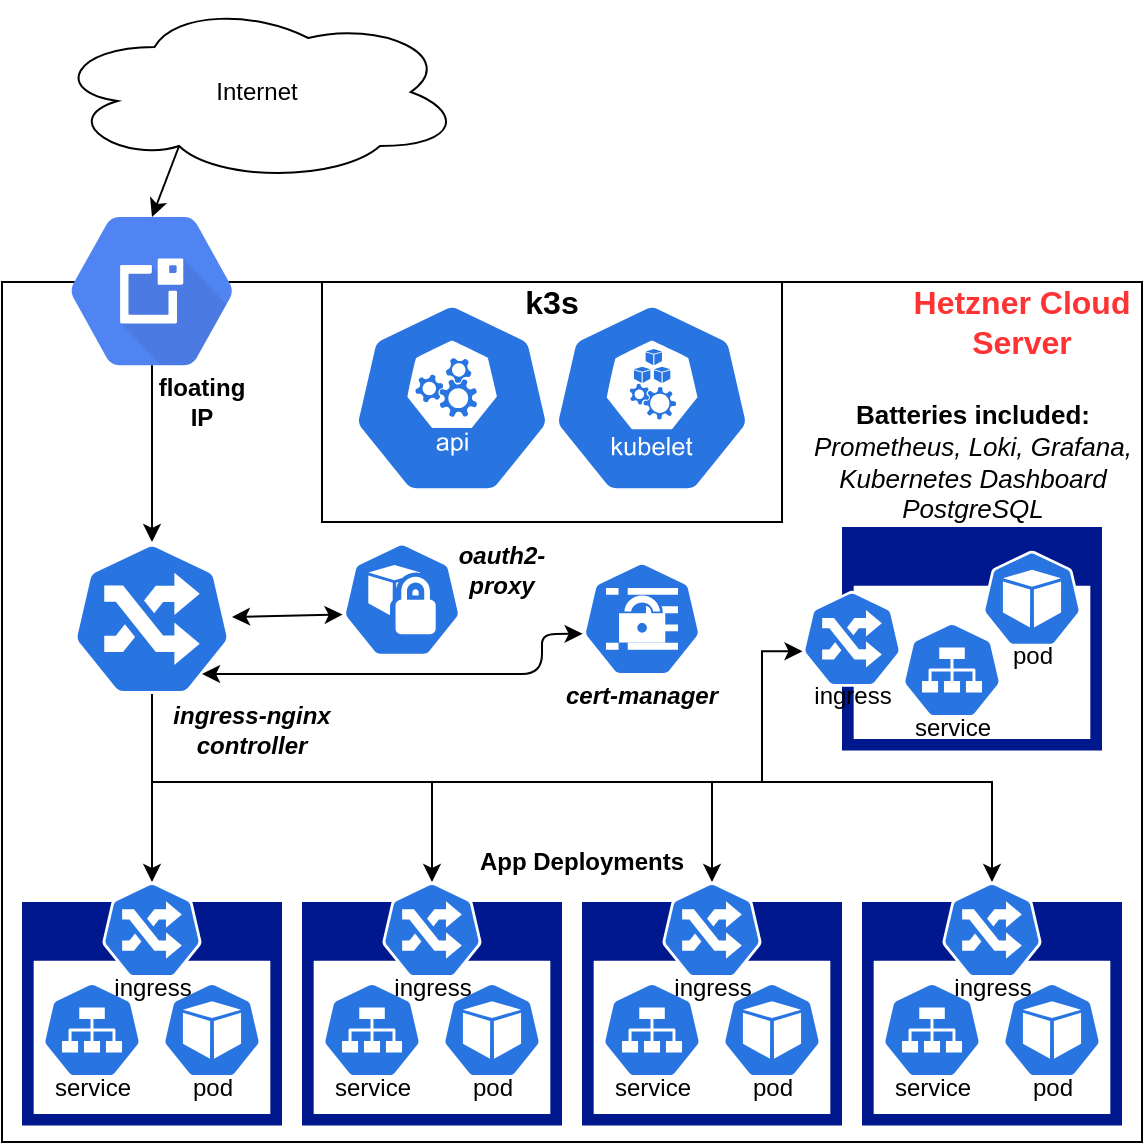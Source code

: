 <mxfile version="14.9.3" type="device"><diagram id="WI9T0HZ2pTsCkuznbFz-" name="Page-1"><mxGraphModel dx="1220" dy="1136" grid="1" gridSize="10" guides="1" tooltips="1" connect="1" arrows="1" fold="1" page="1" pageScale="1" pageWidth="1169" pageHeight="827" math="0" shadow="0"><root><mxCell id="0"/><mxCell id="1" parent="0"/><mxCell id="z9gWMMGUZ1XmhspUi4hK-51" value="" style="rounded=0;whiteSpace=wrap;html=1;" parent="1" vertex="1"><mxGeometry x="310" y="270" width="570" height="430" as="geometry"/></mxCell><mxCell id="z9gWMMGUZ1XmhspUi4hK-14" value="" style="group" parent="1" vertex="1" connectable="0"><mxGeometry x="600" y="580" width="130" height="111.8" as="geometry"/></mxCell><mxCell id="z9gWMMGUZ1XmhspUi4hK-9" value="" style="aspect=fixed;pointerEvents=1;shadow=0;dashed=0;html=1;strokeColor=none;labelPosition=center;verticalLabelPosition=bottom;verticalAlign=top;align=center;fillColor=#00188D;shape=mxgraph.mscae.enterprise.application_blank" parent="z9gWMMGUZ1XmhspUi4hK-14" vertex="1"><mxGeometry width="130" height="111.8" as="geometry"/></mxCell><mxCell id="z9gWMMGUZ1XmhspUi4hK-10" value="&lt;br&gt;&lt;br&gt;&lt;br&gt;&lt;br&gt;pod" style="html=1;dashed=0;whitespace=wrap;fillColor=#2875E2;strokeColor=#ffffff;points=[[0.005,0.63,0],[0.1,0.2,0],[0.9,0.2,0],[0.5,0,0],[0.995,0.63,0],[0.72,0.99,0],[0.5,1,0],[0.28,0.99,0]];shape=mxgraph.kubernetes.icon;prIcon=pod" parent="z9gWMMGUZ1XmhspUi4hK-14" vertex="1"><mxGeometry x="70" y="40" width="50" height="48" as="geometry"/></mxCell><mxCell id="z9gWMMGUZ1XmhspUi4hK-11" value="&lt;br&gt;&lt;span style=&quot;font-size: 10px&quot;&gt;&lt;br&gt;&lt;br&gt;&lt;br&gt;&lt;/span&gt;service" style="html=1;dashed=0;whitespace=wrap;fillColor=#2875E2;strokeColor=#ffffff;points=[[0.005,0.63,0],[0.1,0.2,0],[0.9,0.2,0],[0.5,0,0],[0.995,0.63,0],[0.72,0.99,0],[0.5,1,0],[0.28,0.99,0]];shape=mxgraph.kubernetes.icon;prIcon=svc" parent="z9gWMMGUZ1XmhspUi4hK-14" vertex="1"><mxGeometry x="10" y="40" width="50" height="48" as="geometry"/></mxCell><mxCell id="z9gWMMGUZ1XmhspUi4hK-19" value="&lt;br&gt;&lt;br&gt;&lt;br&gt;&lt;br&gt;ingress" style="html=1;dashed=0;whitespace=wrap;fillColor=#2875E2;strokeColor=#ffffff;points=[[0.005,0.63,0],[0.1,0.2,0],[0.9,0.2,0],[0.5,0,0],[0.995,0.63,0],[0.72,0.99,0],[0.5,1,0],[0.28,0.99,0]];shape=mxgraph.kubernetes.icon;prIcon=ing" parent="z9gWMMGUZ1XmhspUi4hK-14" vertex="1"><mxGeometry x="40" y="-10" width="50" height="48" as="geometry"/></mxCell><mxCell id="z9gWMMGUZ1XmhspUi4hK-20" value="" style="group" parent="1" vertex="1" connectable="0"><mxGeometry x="740" y="580" width="130" height="111.8" as="geometry"/></mxCell><mxCell id="z9gWMMGUZ1XmhspUi4hK-21" value="" style="aspect=fixed;pointerEvents=1;shadow=0;dashed=0;html=1;strokeColor=none;labelPosition=center;verticalLabelPosition=bottom;verticalAlign=top;align=center;fillColor=#00188D;shape=mxgraph.mscae.enterprise.application_blank" parent="z9gWMMGUZ1XmhspUi4hK-20" vertex="1"><mxGeometry width="130" height="111.8" as="geometry"/></mxCell><mxCell id="z9gWMMGUZ1XmhspUi4hK-22" value="&lt;br&gt;&lt;br&gt;&lt;br&gt;&lt;br&gt;pod" style="html=1;dashed=0;whitespace=wrap;fillColor=#2875E2;strokeColor=#ffffff;points=[[0.005,0.63,0],[0.1,0.2,0],[0.9,0.2,0],[0.5,0,0],[0.995,0.63,0],[0.72,0.99,0],[0.5,1,0],[0.28,0.99,0]];shape=mxgraph.kubernetes.icon;prIcon=pod" parent="z9gWMMGUZ1XmhspUi4hK-20" vertex="1"><mxGeometry x="70" y="40" width="50" height="48" as="geometry"/></mxCell><mxCell id="z9gWMMGUZ1XmhspUi4hK-23" value="&lt;br&gt;&lt;span style=&quot;font-size: 10px&quot;&gt;&lt;br&gt;&lt;br&gt;&lt;br&gt;&lt;/span&gt;service" style="html=1;dashed=0;whitespace=wrap;fillColor=#2875E2;strokeColor=#ffffff;points=[[0.005,0.63,0],[0.1,0.2,0],[0.9,0.2,0],[0.5,0,0],[0.995,0.63,0],[0.72,0.99,0],[0.5,1,0],[0.28,0.99,0]];shape=mxgraph.kubernetes.icon;prIcon=svc" parent="z9gWMMGUZ1XmhspUi4hK-20" vertex="1"><mxGeometry x="10" y="40" width="50" height="48" as="geometry"/></mxCell><mxCell id="z9gWMMGUZ1XmhspUi4hK-24" value="&lt;br&gt;&lt;br&gt;&lt;br&gt;&lt;br&gt;ingress" style="html=1;dashed=0;whitespace=wrap;fillColor=#2875E2;strokeColor=#ffffff;points=[[0.005,0.63,0],[0.1,0.2,0],[0.9,0.2,0],[0.5,0,0],[0.995,0.63,0],[0.72,0.99,0],[0.5,1,0],[0.28,0.99,0]];shape=mxgraph.kubernetes.icon;prIcon=ing" parent="z9gWMMGUZ1XmhspUi4hK-20" vertex="1"><mxGeometry x="40" y="-10" width="50" height="48" as="geometry"/></mxCell><mxCell id="z9gWMMGUZ1XmhspUi4hK-26" value="" style="group" parent="1" vertex="1" connectable="0"><mxGeometry x="460" y="580" width="130" height="111.8" as="geometry"/></mxCell><mxCell id="z9gWMMGUZ1XmhspUi4hK-27" value="" style="aspect=fixed;pointerEvents=1;shadow=0;dashed=0;html=1;strokeColor=none;labelPosition=center;verticalLabelPosition=bottom;verticalAlign=top;align=center;fillColor=#00188D;shape=mxgraph.mscae.enterprise.application_blank" parent="z9gWMMGUZ1XmhspUi4hK-26" vertex="1"><mxGeometry width="130" height="111.8" as="geometry"/></mxCell><mxCell id="z9gWMMGUZ1XmhspUi4hK-28" value="&lt;br&gt;&lt;br&gt;&lt;br&gt;&lt;br&gt;pod" style="html=1;dashed=0;whitespace=wrap;fillColor=#2875E2;strokeColor=#ffffff;points=[[0.005,0.63,0],[0.1,0.2,0],[0.9,0.2,0],[0.5,0,0],[0.995,0.63,0],[0.72,0.99,0],[0.5,1,0],[0.28,0.99,0]];shape=mxgraph.kubernetes.icon;prIcon=pod" parent="z9gWMMGUZ1XmhspUi4hK-26" vertex="1"><mxGeometry x="70" y="40" width="50" height="48" as="geometry"/></mxCell><mxCell id="z9gWMMGUZ1XmhspUi4hK-29" value="&lt;br&gt;&lt;span style=&quot;font-size: 10px&quot;&gt;&lt;br&gt;&lt;br&gt;&lt;br&gt;&lt;/span&gt;service" style="html=1;dashed=0;whitespace=wrap;fillColor=#2875E2;strokeColor=#ffffff;points=[[0.005,0.63,0],[0.1,0.2,0],[0.9,0.2,0],[0.5,0,0],[0.995,0.63,0],[0.72,0.99,0],[0.5,1,0],[0.28,0.99,0]];shape=mxgraph.kubernetes.icon;prIcon=svc" parent="z9gWMMGUZ1XmhspUi4hK-26" vertex="1"><mxGeometry x="10" y="40" width="50" height="48" as="geometry"/></mxCell><mxCell id="z9gWMMGUZ1XmhspUi4hK-30" value="&lt;br&gt;&lt;br&gt;&lt;br&gt;&lt;br&gt;ingress" style="html=1;dashed=0;whitespace=wrap;fillColor=#2875E2;strokeColor=#ffffff;points=[[0.005,0.63,0],[0.1,0.2,0],[0.9,0.2,0],[0.5,0,0],[0.995,0.63,0],[0.72,0.99,0],[0.5,1,0],[0.28,0.99,0]];shape=mxgraph.kubernetes.icon;prIcon=ing" parent="z9gWMMGUZ1XmhspUi4hK-26" vertex="1"><mxGeometry x="40" y="-10" width="50" height="48" as="geometry"/></mxCell><mxCell id="z9gWMMGUZ1XmhspUi4hK-31" value="" style="group" parent="1" vertex="1" connectable="0"><mxGeometry x="320" y="580" width="560" height="120" as="geometry"/></mxCell><mxCell id="z9gWMMGUZ1XmhspUi4hK-32" value="" style="aspect=fixed;pointerEvents=1;shadow=0;dashed=0;html=1;strokeColor=none;labelPosition=center;verticalLabelPosition=bottom;verticalAlign=top;align=center;fillColor=#00188D;shape=mxgraph.mscae.enterprise.application_blank" parent="z9gWMMGUZ1XmhspUi4hK-31" vertex="1"><mxGeometry width="130" height="111.8" as="geometry"/></mxCell><mxCell id="z9gWMMGUZ1XmhspUi4hK-33" value="&lt;br&gt;&lt;br&gt;&lt;br&gt;&lt;br&gt;pod" style="html=1;dashed=0;whitespace=wrap;fillColor=#2875E2;strokeColor=#ffffff;points=[[0.005,0.63,0],[0.1,0.2,0],[0.9,0.2,0],[0.5,0,0],[0.995,0.63,0],[0.72,0.99,0],[0.5,1,0],[0.28,0.99,0]];shape=mxgraph.kubernetes.icon;prIcon=pod" parent="z9gWMMGUZ1XmhspUi4hK-31" vertex="1"><mxGeometry x="70" y="40" width="50" height="48" as="geometry"/></mxCell><mxCell id="z9gWMMGUZ1XmhspUi4hK-34" value="&lt;br&gt;&lt;span style=&quot;font-size: 10px&quot;&gt;&lt;br&gt;&lt;br&gt;&lt;br&gt;&lt;/span&gt;service" style="html=1;dashed=0;whitespace=wrap;fillColor=#2875E2;strokeColor=#ffffff;points=[[0.005,0.63,0],[0.1,0.2,0],[0.9,0.2,0],[0.5,0,0],[0.995,0.63,0],[0.72,0.99,0],[0.5,1,0],[0.28,0.99,0]];shape=mxgraph.kubernetes.icon;prIcon=svc" parent="z9gWMMGUZ1XmhspUi4hK-31" vertex="1"><mxGeometry x="10" y="40" width="50" height="48" as="geometry"/></mxCell><mxCell id="z9gWMMGUZ1XmhspUi4hK-35" value="&lt;br&gt;&lt;br&gt;&lt;br&gt;&lt;br&gt;ingress" style="html=1;dashed=0;whitespace=wrap;fillColor=#2875E2;strokeColor=#ffffff;points=[[0.005,0.63,0],[0.1,0.2,0],[0.9,0.2,0],[0.5,0,0],[0.995,0.63,0],[0.72,0.99,0],[0.5,1,0],[0.28,0.99,0]];shape=mxgraph.kubernetes.icon;prIcon=ing" parent="z9gWMMGUZ1XmhspUi4hK-31" vertex="1"><mxGeometry x="40" y="-10" width="50" height="48" as="geometry"/></mxCell><mxCell id="z9gWMMGUZ1XmhspUi4hK-38" value="" style="edgeStyle=orthogonalEdgeStyle;rounded=0;orthogonalLoop=1;jettySize=auto;html=1;entryX=0.5;entryY=0;entryDx=0;entryDy=0;entryPerimeter=0;" parent="1" source="z9gWMMGUZ1XmhspUi4hK-36" target="z9gWMMGUZ1XmhspUi4hK-35" edge="1"><mxGeometry relative="1" as="geometry"><mxPoint x="385" y="555.2" as="targetPoint"/></mxGeometry></mxCell><mxCell id="z9gWMMGUZ1XmhspUi4hK-36" value="&amp;nbsp;" style="html=1;dashed=0;whitespace=wrap;fillColor=#2875E2;strokeColor=#ffffff;points=[[0.005,0.63,0],[0.1,0.2,0],[0.9,0.2,0],[0.5,0,0],[0.995,0.63,0],[0.72,0.99,0],[0.5,1,0],[0.28,0.99,0]];shape=mxgraph.kubernetes.icon;prIcon=ing" parent="1" vertex="1"><mxGeometry x="345" y="400" width="80" height="76.8" as="geometry"/></mxCell><mxCell id="z9gWMMGUZ1XmhspUi4hK-39" value="" style="edgeStyle=orthogonalEdgeStyle;rounded=0;orthogonalLoop=1;jettySize=auto;html=1;entryX=0.5;entryY=0;entryDx=0;entryDy=0;entryPerimeter=0;" parent="1" target="z9gWMMGUZ1XmhspUi4hK-30" edge="1"><mxGeometry relative="1" as="geometry"><mxPoint x="385" y="476" as="sourcePoint"/><mxPoint x="395" y="580" as="targetPoint"/><Array as="points"><mxPoint x="385" y="520"/><mxPoint x="525" y="520"/></Array></mxGeometry></mxCell><mxCell id="z9gWMMGUZ1XmhspUi4hK-40" value="" style="edgeStyle=orthogonalEdgeStyle;rounded=0;orthogonalLoop=1;jettySize=auto;html=1;entryX=0.5;entryY=0;entryDx=0;entryDy=0;entryPerimeter=0;exitX=0.5;exitY=1;exitDx=0;exitDy=0;exitPerimeter=0;" parent="1" source="z9gWMMGUZ1XmhspUi4hK-36" target="z9gWMMGUZ1XmhspUi4hK-19" edge="1"><mxGeometry relative="1" as="geometry"><mxPoint x="395" y="486" as="sourcePoint"/><mxPoint x="535" y="580" as="targetPoint"/><Array as="points"><mxPoint x="385" y="520"/><mxPoint x="665" y="520"/></Array></mxGeometry></mxCell><mxCell id="z9gWMMGUZ1XmhspUi4hK-41" value="" style="edgeStyle=orthogonalEdgeStyle;rounded=0;orthogonalLoop=1;jettySize=auto;html=1;entryX=0.5;entryY=0;entryDx=0;entryDy=0;entryPerimeter=0;exitX=0.5;exitY=1;exitDx=0;exitDy=0;exitPerimeter=0;" parent="1" source="z9gWMMGUZ1XmhspUi4hK-36" target="z9gWMMGUZ1XmhspUi4hK-24" edge="1"><mxGeometry relative="1" as="geometry"><mxPoint x="390" y="470" as="sourcePoint"/><mxPoint x="675" y="580" as="targetPoint"/><Array as="points"><mxPoint x="385" y="520"/><mxPoint x="805" y="520"/></Array></mxGeometry></mxCell><mxCell id="z9gWMMGUZ1XmhspUi4hK-42" value="App Deployments" style="text;html=1;strokeColor=none;fillColor=none;align=center;verticalAlign=middle;whiteSpace=wrap;rounded=0;fontStyle=1" parent="1" vertex="1"><mxGeometry x="540" y="550" width="120" height="20" as="geometry"/></mxCell><mxCell id="z9gWMMGUZ1XmhspUi4hK-43" value="" style="html=1;dashed=0;whitespace=wrap;fillColor=#2875E2;strokeColor=#ffffff;points=[[0.005,0.63,0],[0.1,0.2,0],[0.9,0.2,0],[0.5,0,0],[0.995,0.63,0],[0.72,0.99,0],[0.5,1,0],[0.28,0.99,0]];shape=mxgraph.kubernetes.icon;prIcon=secret" parent="1" vertex="1"><mxGeometry x="600" y="409.6" width="60" height="57.6" as="geometry"/></mxCell><mxCell id="z9gWMMGUZ1XmhspUi4hK-44" value="ingress-nginx controller" style="text;html=1;strokeColor=none;fillColor=none;align=center;verticalAlign=middle;whiteSpace=wrap;rounded=0;fontStyle=3" parent="1" vertex="1"><mxGeometry x="390" y="484.3" width="90" height="20" as="geometry"/></mxCell><mxCell id="z9gWMMGUZ1XmhspUi4hK-46" value="" style="endArrow=classic;startArrow=classic;html=1;entryX=0.005;entryY=0.63;entryDx=0;entryDy=0;entryPerimeter=0;exitX=0.813;exitY=0.859;exitDx=0;exitDy=0;exitPerimeter=0;" parent="1" source="z9gWMMGUZ1XmhspUi4hK-36" target="z9gWMMGUZ1XmhspUi4hK-43" edge="1"><mxGeometry width="50" height="50" relative="1" as="geometry"><mxPoint x="380" y="400" as="sourcePoint"/><mxPoint x="430" y="350" as="targetPoint"/><Array as="points"><mxPoint x="580" y="466"/><mxPoint x="580" y="446"/></Array></mxGeometry></mxCell><mxCell id="z9gWMMGUZ1XmhspUi4hK-50" value="" style="html=1;fillColor=#5184F3;strokeColor=none;verticalAlign=bottom;labelPosition=center;verticalLabelPosition=top;align=center;spacingTop=-6;fontSize=11;fontStyle=1;fontColor=#999999;shape=mxgraph.gcp2.hexIcon;prIcon=cloud_external_ip_addresses;labelBorderColor=none;" parent="1" vertex="1"><mxGeometry x="323.5" y="220" width="123" height="109.02" as="geometry"/></mxCell><mxCell id="z9gWMMGUZ1XmhspUi4hK-52" value="" style="group" parent="1" vertex="1" connectable="0"><mxGeometry x="470" y="270" width="230" height="120" as="geometry"/></mxCell><mxCell id="z9gWMMGUZ1XmhspUi4hK-48" value="" style="rounded=0;whiteSpace=wrap;html=1;" parent="z9gWMMGUZ1XmhspUi4hK-52" vertex="1"><mxGeometry width="230" height="120" as="geometry"/></mxCell><mxCell id="z9gWMMGUZ1XmhspUi4hK-1" value="" style="html=1;dashed=0;whitespace=wrap;fillColor=#2875E2;strokeColor=#ffffff;points=[[0.005,0.63,0],[0.1,0.2,0],[0.9,0.2,0],[0.5,0,0],[0.995,0.63,0],[0.72,0.99,0],[0.5,1,0],[0.28,0.99,0]];shape=mxgraph.kubernetes.icon;prIcon=api" parent="z9gWMMGUZ1XmhspUi4hK-52" vertex="1"><mxGeometry x="15" y="10" width="100" height="96" as="geometry"/></mxCell><mxCell id="z9gWMMGUZ1XmhspUi4hK-3" value="" style="html=1;dashed=0;whitespace=wrap;fillColor=#2875E2;strokeColor=#ffffff;points=[[0.005,0.63,0],[0.1,0.2,0],[0.9,0.2,0],[0.5,0,0],[0.995,0.63,0],[0.72,0.99,0],[0.5,1,0],[0.28,0.99,0]];shape=mxgraph.kubernetes.icon;prIcon=kubelet" parent="z9gWMMGUZ1XmhspUi4hK-52" vertex="1"><mxGeometry x="115" y="10" width="100" height="96" as="geometry"/></mxCell><mxCell id="z9gWMMGUZ1XmhspUi4hK-49" value="&lt;b&gt;&lt;font style=&quot;font-size: 16px&quot;&gt;k3s&lt;/font&gt;&lt;/b&gt;" style="text;html=1;strokeColor=none;fillColor=none;align=center;verticalAlign=middle;whiteSpace=wrap;rounded=0;" parent="z9gWMMGUZ1XmhspUi4hK-52" vertex="1"><mxGeometry x="95" width="40" height="20" as="geometry"/></mxCell><mxCell id="z9gWMMGUZ1XmhspUi4hK-53" value="" style="endArrow=classic;html=1;exitX=0.5;exitY=0.84;exitDx=0;exitDy=0;exitPerimeter=0;entryX=0.5;entryY=0;entryDx=0;entryDy=0;entryPerimeter=0;" parent="1" source="z9gWMMGUZ1XmhspUi4hK-50" target="z9gWMMGUZ1XmhspUi4hK-36" edge="1"><mxGeometry width="50" height="50" relative="1" as="geometry"><mxPoint x="380" y="340" as="sourcePoint"/><mxPoint x="430" y="290" as="targetPoint"/></mxGeometry></mxCell><mxCell id="z9gWMMGUZ1XmhspUi4hK-54" value="floating IP" style="text;html=1;strokeColor=none;fillColor=none;align=center;verticalAlign=middle;whiteSpace=wrap;rounded=0;fontStyle=1" parent="1" vertex="1"><mxGeometry x="390" y="320" width="40" height="20" as="geometry"/></mxCell><mxCell id="z9gWMMGUZ1XmhspUi4hK-55" value="Internet" style="ellipse;shape=cloud;whiteSpace=wrap;html=1;align=center;" parent="1" vertex="1"><mxGeometry x="335" y="130" width="205" height="90" as="geometry"/></mxCell><mxCell id="z9gWMMGUZ1XmhspUi4hK-56" value="" style="endArrow=classic;html=1;exitX=0.31;exitY=0.8;exitDx=0;exitDy=0;exitPerimeter=0;entryX=0.5;entryY=0.16;entryDx=0;entryDy=0;entryPerimeter=0;" parent="1" source="z9gWMMGUZ1XmhspUi4hK-55" target="z9gWMMGUZ1XmhspUi4hK-50" edge="1"><mxGeometry width="50" height="50" relative="1" as="geometry"><mxPoint x="460" y="260" as="sourcePoint"/><mxPoint x="510" y="210" as="targetPoint"/></mxGeometry></mxCell><mxCell id="z9gWMMGUZ1XmhspUi4hK-59" value="Hetzner Cloud&lt;br style=&quot;font-size: 16px;&quot;&gt;Server" style="text;html=1;strokeColor=none;fillColor=none;align=center;verticalAlign=middle;whiteSpace=wrap;rounded=0;fontStyle=1;fontSize=16;fontColor=#FF3333;" parent="1" vertex="1"><mxGeometry x="760" y="270" width="120" height="40" as="geometry"/></mxCell><mxCell id="z9gWMMGUZ1XmhspUi4hK-61" value="" style="group" parent="1" vertex="1" connectable="0"><mxGeometry x="730" y="392.5" width="130" height="111.8" as="geometry"/></mxCell><mxCell id="z9gWMMGUZ1XmhspUi4hK-62" value="" style="aspect=fixed;pointerEvents=1;shadow=0;dashed=0;html=1;strokeColor=none;labelPosition=center;verticalLabelPosition=bottom;verticalAlign=top;align=center;fillColor=#00188D;shape=mxgraph.mscae.enterprise.application_blank" parent="z9gWMMGUZ1XmhspUi4hK-61" vertex="1"><mxGeometry width="130" height="111.8" as="geometry"/></mxCell><mxCell id="z9gWMMGUZ1XmhspUi4hK-63" value="&lt;br&gt;&lt;br&gt;&lt;br&gt;&lt;br&gt;pod" style="html=1;dashed=0;whitespace=wrap;fillColor=#2875E2;strokeColor=#ffffff;points=[[0.005,0.63,0],[0.1,0.2,0],[0.9,0.2,0],[0.5,0,0],[0.995,0.63,0],[0.72,0.99,0],[0.5,1,0],[0.28,0.99,0]];shape=mxgraph.kubernetes.icon;prIcon=pod" parent="z9gWMMGUZ1XmhspUi4hK-61" vertex="1"><mxGeometry x="70" y="11.8" width="50" height="48" as="geometry"/></mxCell><mxCell id="z9gWMMGUZ1XmhspUi4hK-64" value="&lt;br&gt;&lt;span style=&quot;font-size: 10px&quot;&gt;&lt;br&gt;&lt;br&gt;&lt;br&gt;&lt;/span&gt;service" style="html=1;dashed=0;whitespace=wrap;fillColor=#2875E2;strokeColor=#ffffff;points=[[0.005,0.63,0],[0.1,0.2,0],[0.9,0.2,0],[0.5,0,0],[0.995,0.63,0],[0.72,0.99,0],[0.5,1,0],[0.28,0.99,0]];shape=mxgraph.kubernetes.icon;prIcon=svc" parent="z9gWMMGUZ1XmhspUi4hK-61" vertex="1"><mxGeometry x="30" y="47.5" width="50" height="48" as="geometry"/></mxCell><mxCell id="z9gWMMGUZ1XmhspUi4hK-65" value="&lt;br&gt;&lt;br&gt;&lt;br&gt;&lt;br&gt;ingress" style="html=1;dashed=0;whitespace=wrap;fillColor=#2875E2;strokeColor=#ffffff;points=[[0.005,0.63,0],[0.1,0.2,0],[0.9,0.2,0],[0.5,0,0],[0.995,0.63,0],[0.72,0.99,0],[0.5,1,0],[0.28,0.99,0]];shape=mxgraph.kubernetes.icon;prIcon=ing;labelBorderColor=none;labelBackgroundColor=none;fontStyle=0;align=center;" parent="z9gWMMGUZ1XmhspUi4hK-61" vertex="1"><mxGeometry x="-20" y="31.9" width="50" height="48" as="geometry"/></mxCell><mxCell id="z9gWMMGUZ1XmhspUi4hK-66" value="" style="edgeStyle=orthogonalEdgeStyle;rounded=0;orthogonalLoop=1;jettySize=auto;html=1;entryX=0.005;entryY=0.63;entryDx=0;entryDy=0;entryPerimeter=0;exitX=0.5;exitY=1;exitDx=0;exitDy=0;exitPerimeter=0;" parent="1" source="z9gWMMGUZ1XmhspUi4hK-36" target="z9gWMMGUZ1XmhspUi4hK-65" edge="1"><mxGeometry relative="1" as="geometry"><mxPoint x="395" y="486.8" as="sourcePoint"/><mxPoint x="815" y="580" as="targetPoint"/><Array as="points"><mxPoint x="385" y="520"/><mxPoint x="690" y="520"/><mxPoint x="690" y="455"/></Array></mxGeometry></mxCell><mxCell id="z9gWMMGUZ1XmhspUi4hK-67" value="&lt;b&gt;Batteries included:&lt;br&gt;&lt;/b&gt;&lt;i&gt;Prometheus, Loki, Grafana,&lt;br style=&quot;font-size: 13px&quot;&gt;Kubernetes Dashboard&lt;br&gt;PostgreSQL&lt;/i&gt;" style="text;html=1;strokeColor=none;fillColor=none;align=center;verticalAlign=middle;whiteSpace=wrap;rounded=0;fontSize=13;fontStyle=0" parent="1" vertex="1"><mxGeometry x="712.5" y="350" width="165" height="20" as="geometry"/></mxCell><mxCell id="cvs0zSDOSMmWT-Z9u31O-1" value="" style="html=1;dashed=0;whitespace=wrap;fillColor=#2875E2;strokeColor=#ffffff;points=[[0.005,0.63,0],[0.1,0.2,0],[0.9,0.2,0],[0.5,0,0],[0.995,0.63,0],[0.72,0.99,0],[0.5,1,0],[0.28,0.99,0]];shape=mxgraph.kubernetes.icon;prIcon=psp" parent="1" vertex="1"><mxGeometry x="480" y="400" width="60" height="57.6" as="geometry"/></mxCell><mxCell id="cvs0zSDOSMmWT-Z9u31O-2" value="" style="endArrow=classic;startArrow=classic;html=1;entryX=0.005;entryY=0.63;entryDx=0;entryDy=0;entryPerimeter=0;" parent="1" source="z9gWMMGUZ1XmhspUi4hK-36" target="cvs0zSDOSMmWT-Z9u31O-1" edge="1"><mxGeometry width="50" height="50" relative="1" as="geometry"><mxPoint x="420.04" y="475.971" as="sourcePoint"/><mxPoint x="620.25" y="482.24" as="targetPoint"/></mxGeometry></mxCell><mxCell id="cvs0zSDOSMmWT-Z9u31O-3" value="cert-manager" style="text;html=1;strokeColor=none;fillColor=none;align=center;verticalAlign=middle;whiteSpace=wrap;rounded=0;fontStyle=3" parent="1" vertex="1"><mxGeometry x="590" y="467.2" width="80" height="20" as="geometry"/></mxCell><mxCell id="cvs0zSDOSMmWT-Z9u31O-4" value="oauth2-proxy" style="text;html=1;strokeColor=none;fillColor=none;align=center;verticalAlign=middle;whiteSpace=wrap;rounded=0;fontStyle=3" parent="1" vertex="1"><mxGeometry x="540" y="404" width="40" height="20" as="geometry"/></mxCell></root></mxGraphModel></diagram></mxfile>